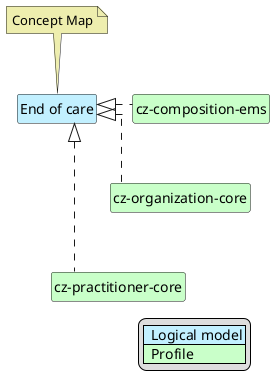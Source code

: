 @startuml
hide circle
hide stereotype
hide members
hide methods
skinparam linetype ortho
skinparam class {
BackgroundColor<<LogicalModel>> #APPLICATION
BackgroundColor<<Profile>> #TECHNOLOGY
}
legend right
| <#APPLICATION>  Logical model |
| <#TECHNOLOGY>  Profile |
endlegend

class "End of care" <<LogicalModel>> [[StructureDefinition-EndOfCareCz.html]]
note top #EEEEAE [[ConceptMap-EndOfCare2FHIR-cz.html]]
Concept Map
endnote

class "cz-composition-ems" <<Profile>> [[StructureDefinition-cz-composition-ems.html]]
class "cz-organization-core" <<Profile>> [[https://build.fhir.org/ig/HL7-cz/cz-core/StructureDefinition-cz-organization-core.html]]
class "cz-practitioner-core" <<Profile>> [[https://build.fhir.org/ig/HL7-cz/cz-core/StructureDefinition-cz-practitioner-core.html]]

"End of care" <|. "cz-composition-ems"
"End of care" <|. "cz-organization-core"
"End of care" <|. "cz-practitioner-core"

"cz-composition-ems" -d[hidden]-> "cz-organization-core"
"cz-organization-core" -d[hidden]-> "cz-practitioner-core"

@enduml
